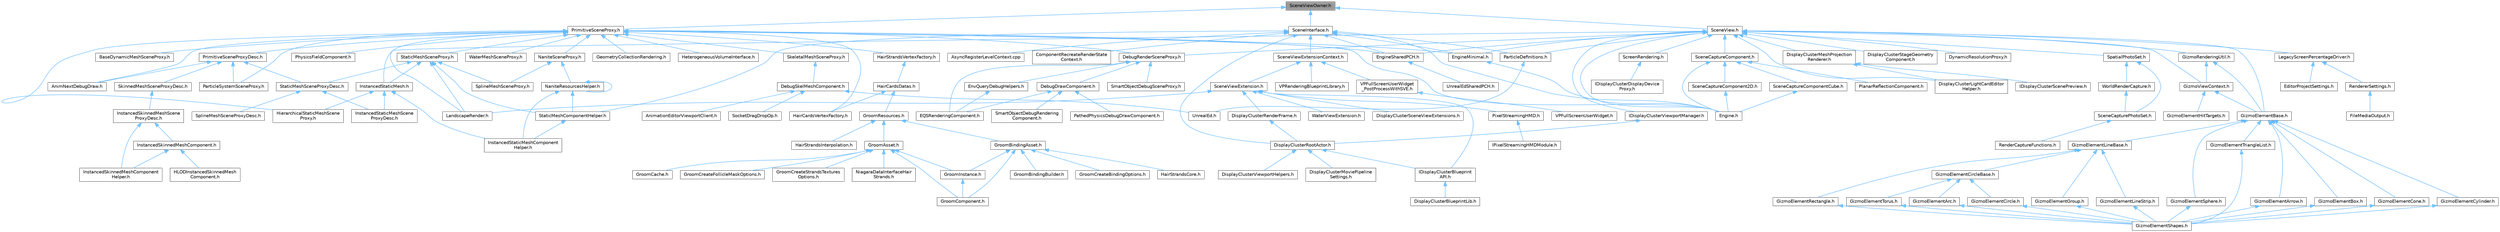 digraph "SceneViewOwner.h"
{
 // INTERACTIVE_SVG=YES
 // LATEX_PDF_SIZE
  bgcolor="transparent";
  edge [fontname=Helvetica,fontsize=10,labelfontname=Helvetica,labelfontsize=10];
  node [fontname=Helvetica,fontsize=10,shape=box,height=0.2,width=0.4];
  Node1 [id="Node000001",label="SceneViewOwner.h",height=0.2,width=0.4,color="gray40", fillcolor="grey60", style="filled", fontcolor="black",tooltip=" "];
  Node1 -> Node2 [id="edge1_Node000001_Node000002",dir="back",color="steelblue1",style="solid",tooltip=" "];
  Node2 [id="Node000002",label="PrimitiveSceneProxy.h",height=0.2,width=0.4,color="grey40", fillcolor="white", style="filled",URL="$dc/d1e/PrimitiveSceneProxy_8h.html",tooltip=" "];
  Node2 -> Node3 [id="edge2_Node000002_Node000003",dir="back",color="steelblue1",style="solid",tooltip=" "];
  Node3 [id="Node000003",label="AnimNextDebugDraw.h",height=0.2,width=0.4,color="grey40", fillcolor="white", style="filled",URL="$dd/de1/AnimNextDebugDraw_8h.html",tooltip=" "];
  Node2 -> Node4 [id="edge3_Node000002_Node000004",dir="back",color="steelblue1",style="solid",tooltip=" "];
  Node4 [id="Node000004",label="BaseDynamicMeshSceneProxy.h",height=0.2,width=0.4,color="grey40", fillcolor="white", style="filled",URL="$d2/dee/BaseDynamicMeshSceneProxy_8h.html",tooltip=" "];
  Node2 -> Node5 [id="edge4_Node000002_Node000005",dir="back",color="steelblue1",style="solid",tooltip=" "];
  Node5 [id="Node000005",label="DebugRenderSceneProxy.h",height=0.2,width=0.4,color="grey40", fillcolor="white", style="filled",URL="$dc/db2/DebugRenderSceneProxy_8h.html",tooltip=" "];
  Node5 -> Node6 [id="edge5_Node000005_Node000006",dir="back",color="steelblue1",style="solid",tooltip=" "];
  Node6 [id="Node000006",label="DebugDrawComponent.h",height=0.2,width=0.4,color="grey40", fillcolor="white", style="filled",URL="$d9/dae/DebugDrawComponent_8h.html",tooltip=" "];
  Node6 -> Node7 [id="edge6_Node000006_Node000007",dir="back",color="steelblue1",style="solid",tooltip=" "];
  Node7 [id="Node000007",label="EQSRenderingComponent.h",height=0.2,width=0.4,color="grey40", fillcolor="white", style="filled",URL="$df/d63/EQSRenderingComponent_8h.html",tooltip=" "];
  Node6 -> Node8 [id="edge7_Node000006_Node000008",dir="back",color="steelblue1",style="solid",tooltip=" "];
  Node8 [id="Node000008",label="PathedPhysicsDebugDrawComponent.h",height=0.2,width=0.4,color="grey40", fillcolor="white", style="filled",URL="$d9/dd8/PathedPhysicsDebugDrawComponent_8h.html",tooltip=" "];
  Node6 -> Node9 [id="edge8_Node000006_Node000009",dir="back",color="steelblue1",style="solid",tooltip=" "];
  Node9 [id="Node000009",label="SmartObjectDebugRendering\lComponent.h",height=0.2,width=0.4,color="grey40", fillcolor="white", style="filled",URL="$d2/db9/SmartObjectDebugRenderingComponent_8h.html",tooltip=" "];
  Node5 -> Node7 [id="edge9_Node000005_Node000007",dir="back",color="steelblue1",style="solid",tooltip=" "];
  Node5 -> Node10 [id="edge10_Node000005_Node000010",dir="back",color="steelblue1",style="solid",tooltip=" "];
  Node10 [id="Node000010",label="EnvQueryDebugHelpers.h",height=0.2,width=0.4,color="grey40", fillcolor="white", style="filled",URL="$de/dda/EnvQueryDebugHelpers_8h.html",tooltip=" "];
  Node10 -> Node7 [id="edge11_Node000010_Node000007",dir="back",color="steelblue1",style="solid",tooltip=" "];
  Node5 -> Node11 [id="edge12_Node000005_Node000011",dir="back",color="steelblue1",style="solid",tooltip=" "];
  Node11 [id="Node000011",label="SmartObjectDebugSceneProxy.h",height=0.2,width=0.4,color="grey40", fillcolor="white", style="filled",URL="$dd/df5/SmartObjectDebugSceneProxy_8h.html",tooltip=" "];
  Node2 -> Node12 [id="edge13_Node000002_Node000012",dir="back",color="steelblue1",style="solid",tooltip=" "];
  Node12 [id="Node000012",label="Engine.h",height=0.2,width=0.4,color="grey40", fillcolor="white", style="filled",URL="$d1/d34/Public_2Engine_8h.html",tooltip=" "];
  Node2 -> Node13 [id="edge14_Node000002_Node000013",dir="back",color="steelblue1",style="solid",tooltip=" "];
  Node13 [id="Node000013",label="EngineMinimal.h",height=0.2,width=0.4,color="grey40", fillcolor="white", style="filled",URL="$d0/d2c/EngineMinimal_8h.html",tooltip=" "];
  Node13 -> Node12 [id="edge15_Node000013_Node000012",dir="back",color="steelblue1",style="solid",tooltip=" "];
  Node2 -> Node14 [id="edge16_Node000002_Node000014",dir="back",color="steelblue1",style="solid",tooltip=" "];
  Node14 [id="Node000014",label="EngineSharedPCH.h",height=0.2,width=0.4,color="grey40", fillcolor="white", style="filled",URL="$dc/dbb/EngineSharedPCH_8h.html",tooltip=" "];
  Node14 -> Node15 [id="edge17_Node000014_Node000015",dir="back",color="steelblue1",style="solid",tooltip=" "];
  Node15 [id="Node000015",label="UnrealEdSharedPCH.h",height=0.2,width=0.4,color="grey40", fillcolor="white", style="filled",URL="$d1/de6/UnrealEdSharedPCH_8h.html",tooltip=" "];
  Node2 -> Node16 [id="edge18_Node000002_Node000016",dir="back",color="steelblue1",style="solid",tooltip=" "];
  Node16 [id="Node000016",label="GeometryCollectionRendering.h",height=0.2,width=0.4,color="grey40", fillcolor="white", style="filled",URL="$dc/d68/GeometryCollectionRendering_8h.html",tooltip=" "];
  Node2 -> Node17 [id="edge19_Node000002_Node000017",dir="back",color="steelblue1",style="solid",tooltip=" "];
  Node17 [id="Node000017",label="HairCardsVertexFactory.h",height=0.2,width=0.4,color="grey40", fillcolor="white", style="filled",URL="$de/d8e/HairCardsVertexFactory_8h.html",tooltip=" "];
  Node2 -> Node18 [id="edge20_Node000002_Node000018",dir="back",color="steelblue1",style="solid",tooltip=" "];
  Node18 [id="Node000018",label="HairStrandsVertexFactory.h",height=0.2,width=0.4,color="grey40", fillcolor="white", style="filled",URL="$d0/d1c/HairStrandsVertexFactory_8h.html",tooltip=" "];
  Node18 -> Node19 [id="edge21_Node000018_Node000019",dir="back",color="steelblue1",style="solid",tooltip=" "];
  Node19 [id="Node000019",label="HairCardsDatas.h",height=0.2,width=0.4,color="grey40", fillcolor="white", style="filled",URL="$da/d01/HairCardsDatas_8h.html",tooltip=" "];
  Node19 -> Node20 [id="edge22_Node000019_Node000020",dir="back",color="steelblue1",style="solid",tooltip=" "];
  Node20 [id="Node000020",label="GroomResources.h",height=0.2,width=0.4,color="grey40", fillcolor="white", style="filled",URL="$d0/d70/GroomResources_8h.html",tooltip=" "];
  Node20 -> Node21 [id="edge23_Node000020_Node000021",dir="back",color="steelblue1",style="solid",tooltip=" "];
  Node21 [id="Node000021",label="GroomAsset.h",height=0.2,width=0.4,color="grey40", fillcolor="white", style="filled",URL="$d8/df1/GroomAsset_8h.html",tooltip=" "];
  Node21 -> Node22 [id="edge24_Node000021_Node000022",dir="back",color="steelblue1",style="solid",tooltip=" "];
  Node22 [id="Node000022",label="GroomCache.h",height=0.2,width=0.4,color="grey40", fillcolor="white", style="filled",URL="$d7/d6e/GroomCache_8h.html",tooltip=" "];
  Node21 -> Node23 [id="edge25_Node000021_Node000023",dir="back",color="steelblue1",style="solid",tooltip=" "];
  Node23 [id="Node000023",label="GroomComponent.h",height=0.2,width=0.4,color="grey40", fillcolor="white", style="filled",URL="$de/d2e/GroomComponent_8h.html",tooltip=" "];
  Node21 -> Node24 [id="edge26_Node000021_Node000024",dir="back",color="steelblue1",style="solid",tooltip=" "];
  Node24 [id="Node000024",label="GroomCreateFollicleMaskOptions.h",height=0.2,width=0.4,color="grey40", fillcolor="white", style="filled",URL="$d7/d8b/GroomCreateFollicleMaskOptions_8h.html",tooltip=" "];
  Node21 -> Node25 [id="edge27_Node000021_Node000025",dir="back",color="steelblue1",style="solid",tooltip=" "];
  Node25 [id="Node000025",label="GroomCreateStrandsTextures\lOptions.h",height=0.2,width=0.4,color="grey40", fillcolor="white", style="filled",URL="$da/dfc/GroomCreateStrandsTexturesOptions_8h.html",tooltip=" "];
  Node21 -> Node26 [id="edge28_Node000021_Node000026",dir="back",color="steelblue1",style="solid",tooltip=" "];
  Node26 [id="Node000026",label="GroomInstance.h",height=0.2,width=0.4,color="grey40", fillcolor="white", style="filled",URL="$dd/d47/GroomInstance_8h.html",tooltip=" "];
  Node26 -> Node23 [id="edge29_Node000026_Node000023",dir="back",color="steelblue1",style="solid",tooltip=" "];
  Node21 -> Node27 [id="edge30_Node000021_Node000027",dir="back",color="steelblue1",style="solid",tooltip=" "];
  Node27 [id="Node000027",label="NiagaraDataInterfaceHair\lStrands.h",height=0.2,width=0.4,color="grey40", fillcolor="white", style="filled",URL="$da/dd2/NiagaraDataInterfaceHairStrands_8h.html",tooltip=" "];
  Node20 -> Node28 [id="edge31_Node000020_Node000028",dir="back",color="steelblue1",style="solid",tooltip=" "];
  Node28 [id="Node000028",label="GroomBindingAsset.h",height=0.2,width=0.4,color="grey40", fillcolor="white", style="filled",URL="$de/d26/GroomBindingAsset_8h.html",tooltip=" "];
  Node28 -> Node29 [id="edge32_Node000028_Node000029",dir="back",color="steelblue1",style="solid",tooltip=" "];
  Node29 [id="Node000029",label="GroomBindingBuilder.h",height=0.2,width=0.4,color="grey40", fillcolor="white", style="filled",URL="$d2/d2f/GroomBindingBuilder_8h.html",tooltip=" "];
  Node28 -> Node23 [id="edge33_Node000028_Node000023",dir="back",color="steelblue1",style="solid",tooltip=" "];
  Node28 -> Node30 [id="edge34_Node000028_Node000030",dir="back",color="steelblue1",style="solid",tooltip=" "];
  Node30 [id="Node000030",label="GroomCreateBindingOptions.h",height=0.2,width=0.4,color="grey40", fillcolor="white", style="filled",URL="$d5/dba/GroomCreateBindingOptions_8h.html",tooltip=" "];
  Node28 -> Node26 [id="edge35_Node000028_Node000026",dir="back",color="steelblue1",style="solid",tooltip=" "];
  Node28 -> Node31 [id="edge36_Node000028_Node000031",dir="back",color="steelblue1",style="solid",tooltip=" "];
  Node31 [id="Node000031",label="HairStrandsCore.h",height=0.2,width=0.4,color="grey40", fillcolor="white", style="filled",URL="$d7/def/HairStrandsCore_8h.html",tooltip=" "];
  Node20 -> Node32 [id="edge37_Node000020_Node000032",dir="back",color="steelblue1",style="solid",tooltip=" "];
  Node32 [id="Node000032",label="HairStrandsInterpolation.h",height=0.2,width=0.4,color="grey40", fillcolor="white", style="filled",URL="$de/dab/HairStrandsInterpolation_8h.html",tooltip=" "];
  Node19 -> Node17 [id="edge38_Node000019_Node000017",dir="back",color="steelblue1",style="solid",tooltip=" "];
  Node2 -> Node33 [id="edge39_Node000002_Node000033",dir="back",color="steelblue1",style="solid",tooltip=" "];
  Node33 [id="Node000033",label="HeterogeneousVolumeInterface.h",height=0.2,width=0.4,color="grey40", fillcolor="white", style="filled",URL="$d3/de3/HeterogeneousVolumeInterface_8h.html",tooltip=" "];
  Node2 -> Node34 [id="edge40_Node000002_Node000034",dir="back",color="steelblue1",style="solid",tooltip=" "];
  Node34 [id="Node000034",label="HierarchicalStaticMeshScene\lProxy.h",height=0.2,width=0.4,color="grey40", fillcolor="white", style="filled",URL="$d3/d4d/HierarchicalStaticMeshSceneProxy_8h.html",tooltip=" "];
  Node2 -> Node35 [id="edge41_Node000002_Node000035",dir="back",color="steelblue1",style="solid",tooltip=" "];
  Node35 [id="Node000035",label="LandscapeRender.h",height=0.2,width=0.4,color="grey40", fillcolor="white", style="filled",URL="$df/d67/LandscapeRender_8h.html",tooltip=" "];
  Node2 -> Node36 [id="edge42_Node000002_Node000036",dir="back",color="steelblue1",style="solid",tooltip=" "];
  Node36 [id="Node000036",label="NaniteSceneProxy.h",height=0.2,width=0.4,color="grey40", fillcolor="white", style="filled",URL="$de/dae/NaniteSceneProxy_8h.html",tooltip=" "];
  Node36 -> Node37 [id="edge43_Node000036_Node000037",dir="back",color="steelblue1",style="solid",tooltip=" "];
  Node37 [id="Node000037",label="NaniteResourcesHelper.h",height=0.2,width=0.4,color="grey40", fillcolor="white", style="filled",URL="$dc/d48/NaniteResourcesHelper_8h.html",tooltip=" "];
  Node37 -> Node38 [id="edge44_Node000037_Node000038",dir="back",color="steelblue1",style="solid",tooltip=" "];
  Node38 [id="Node000038",label="InstancedStaticMeshComponent\lHelper.h",height=0.2,width=0.4,color="grey40", fillcolor="white", style="filled",URL="$dc/dc7/InstancedStaticMeshComponentHelper_8h.html",tooltip=" "];
  Node37 -> Node37 [id="edge45_Node000037_Node000037",dir="back",color="steelblue1",style="solid",tooltip=" "];
  Node37 -> Node39 [id="edge46_Node000037_Node000039",dir="back",color="steelblue1",style="solid",tooltip=" "];
  Node39 [id="Node000039",label="StaticMeshComponentHelper.h",height=0.2,width=0.4,color="grey40", fillcolor="white", style="filled",URL="$dc/dc1/StaticMeshComponentHelper_8h.html",tooltip=" "];
  Node39 -> Node38 [id="edge47_Node000039_Node000038",dir="back",color="steelblue1",style="solid",tooltip=" "];
  Node36 -> Node40 [id="edge48_Node000036_Node000040",dir="back",color="steelblue1",style="solid",tooltip=" "];
  Node40 [id="Node000040",label="SplineMeshSceneProxy.h",height=0.2,width=0.4,color="grey40", fillcolor="white", style="filled",URL="$dd/dcb/SplineMeshSceneProxy_8h.html",tooltip=" "];
  Node2 -> Node41 [id="edge49_Node000002_Node000041",dir="back",color="steelblue1",style="solid",tooltip=" "];
  Node41 [id="Node000041",label="ParticleSystemSceneProxy.h",height=0.2,width=0.4,color="grey40", fillcolor="white", style="filled",URL="$dd/d25/ParticleSystemSceneProxy_8h.html",tooltip=" "];
  Node2 -> Node42 [id="edge50_Node000002_Node000042",dir="back",color="steelblue1",style="solid",tooltip=" "];
  Node42 [id="Node000042",label="PhysicsFieldComponent.h",height=0.2,width=0.4,color="grey40", fillcolor="white", style="filled",URL="$dd/d76/PhysicsFieldComponent_8h.html",tooltip=" "];
  Node2 -> Node43 [id="edge51_Node000002_Node000043",dir="back",color="steelblue1",style="solid",tooltip=" "];
  Node43 [id="Node000043",label="PrimitiveSceneProxyDesc.h",height=0.2,width=0.4,color="grey40", fillcolor="white", style="filled",URL="$d8/d20/PrimitiveSceneProxyDesc_8h.html",tooltip=" "];
  Node43 -> Node3 [id="edge52_Node000043_Node000003",dir="back",color="steelblue1",style="solid",tooltip=" "];
  Node43 -> Node41 [id="edge53_Node000043_Node000041",dir="back",color="steelblue1",style="solid",tooltip=" "];
  Node43 -> Node44 [id="edge54_Node000043_Node000044",dir="back",color="steelblue1",style="solid",tooltip=" "];
  Node44 [id="Node000044",label="SkinnedMeshSceneProxyDesc.h",height=0.2,width=0.4,color="grey40", fillcolor="white", style="filled",URL="$dd/d6b/SkinnedMeshSceneProxyDesc_8h.html",tooltip=" "];
  Node44 -> Node45 [id="edge55_Node000044_Node000045",dir="back",color="steelblue1",style="solid",tooltip=" "];
  Node45 [id="Node000045",label="InstancedSkinnedMeshScene\lProxyDesc.h",height=0.2,width=0.4,color="grey40", fillcolor="white", style="filled",URL="$d7/d6c/InstancedSkinnedMeshSceneProxyDesc_8h.html",tooltip=" "];
  Node45 -> Node46 [id="edge56_Node000045_Node000046",dir="back",color="steelblue1",style="solid",tooltip=" "];
  Node46 [id="Node000046",label="InstancedSkinnedMeshComponent.h",height=0.2,width=0.4,color="grey40", fillcolor="white", style="filled",URL="$d7/da7/InstancedSkinnedMeshComponent_8h.html",tooltip=" "];
  Node46 -> Node47 [id="edge57_Node000046_Node000047",dir="back",color="steelblue1",style="solid",tooltip=" "];
  Node47 [id="Node000047",label="HLODInstancedSkinnedMesh\lComponent.h",height=0.2,width=0.4,color="grey40", fillcolor="white", style="filled",URL="$d5/d06/HLODInstancedSkinnedMeshComponent_8h.html",tooltip=" "];
  Node46 -> Node48 [id="edge58_Node000046_Node000048",dir="back",color="steelblue1",style="solid",tooltip=" "];
  Node48 [id="Node000048",label="InstancedSkinnedMeshComponent\lHelper.h",height=0.2,width=0.4,color="grey40", fillcolor="white", style="filled",URL="$d1/d86/InstancedSkinnedMeshComponentHelper_8h.html",tooltip=" "];
  Node45 -> Node48 [id="edge59_Node000045_Node000048",dir="back",color="steelblue1",style="solid",tooltip=" "];
  Node43 -> Node49 [id="edge60_Node000043_Node000049",dir="back",color="steelblue1",style="solid",tooltip=" "];
  Node49 [id="Node000049",label="StaticMeshSceneProxyDesc.h",height=0.2,width=0.4,color="grey40", fillcolor="white", style="filled",URL="$d0/d31/StaticMeshSceneProxyDesc_8h.html",tooltip=" "];
  Node49 -> Node50 [id="edge61_Node000049_Node000050",dir="back",color="steelblue1",style="solid",tooltip=" "];
  Node50 [id="Node000050",label="InstancedStaticMeshScene\lProxyDesc.h",height=0.2,width=0.4,color="grey40", fillcolor="white", style="filled",URL="$db/dcf/InstancedStaticMeshSceneProxyDesc_8h.html",tooltip=" "];
  Node49 -> Node51 [id="edge62_Node000049_Node000051",dir="back",color="steelblue1",style="solid",tooltip=" "];
  Node51 [id="Node000051",label="SplineMeshSceneProxyDesc.h",height=0.2,width=0.4,color="grey40", fillcolor="white", style="filled",URL="$db/d1b/SplineMeshSceneProxyDesc_8h.html",tooltip=" "];
  Node2 -> Node52 [id="edge63_Node000002_Node000052",dir="back",color="steelblue1",style="solid",tooltip=" "];
  Node52 [id="Node000052",label="SkeletalMeshSceneProxy.h",height=0.2,width=0.4,color="grey40", fillcolor="white", style="filled",URL="$de/de8/SkeletalMeshSceneProxy_8h.html",tooltip=" "];
  Node52 -> Node53 [id="edge64_Node000052_Node000053",dir="back",color="steelblue1",style="solid",tooltip=" "];
  Node53 [id="Node000053",label="DebugSkelMeshComponent.h",height=0.2,width=0.4,color="grey40", fillcolor="white", style="filled",URL="$d5/d33/DebugSkelMeshComponent_8h.html",tooltip=" "];
  Node53 -> Node54 [id="edge65_Node000053_Node000054",dir="back",color="steelblue1",style="solid",tooltip=" "];
  Node54 [id="Node000054",label="AnimationEditorViewportClient.h",height=0.2,width=0.4,color="grey40", fillcolor="white", style="filled",URL="$d1/d45/AnimationEditorViewportClient_8h.html",tooltip=" "];
  Node53 -> Node55 [id="edge66_Node000053_Node000055",dir="back",color="steelblue1",style="solid",tooltip=" "];
  Node55 [id="Node000055",label="SocketDragDropOp.h",height=0.2,width=0.4,color="grey40", fillcolor="white", style="filled",URL="$d2/d53/SocketDragDropOp_8h.html",tooltip=" "];
  Node53 -> Node56 [id="edge67_Node000053_Node000056",dir="back",color="steelblue1",style="solid",tooltip=" "];
  Node56 [id="Node000056",label="UnrealEd.h",height=0.2,width=0.4,color="grey40", fillcolor="white", style="filled",URL="$d2/d5f/UnrealEd_8h.html",tooltip=" "];
  Node2 -> Node57 [id="edge68_Node000002_Node000057",dir="back",color="steelblue1",style="solid",tooltip=" "];
  Node57 [id="Node000057",label="StaticMeshSceneProxy.h",height=0.2,width=0.4,color="grey40", fillcolor="white", style="filled",URL="$d8/d6d/StaticMeshSceneProxy_8h.html",tooltip=" "];
  Node57 -> Node58 [id="edge69_Node000057_Node000058",dir="back",color="steelblue1",style="solid",tooltip=" "];
  Node58 [id="Node000058",label="InstancedStaticMesh.h",height=0.2,width=0.4,color="grey40", fillcolor="white", style="filled",URL="$dd/d89/InstancedStaticMesh_8h.html",tooltip=" "];
  Node58 -> Node34 [id="edge70_Node000058_Node000034",dir="back",color="steelblue1",style="solid",tooltip=" "];
  Node58 -> Node38 [id="edge71_Node000058_Node000038",dir="back",color="steelblue1",style="solid",tooltip=" "];
  Node58 -> Node50 [id="edge72_Node000058_Node000050",dir="back",color="steelblue1",style="solid",tooltip=" "];
  Node57 -> Node35 [id="edge73_Node000057_Node000035",dir="back",color="steelblue1",style="solid",tooltip=" "];
  Node57 -> Node40 [id="edge74_Node000057_Node000040",dir="back",color="steelblue1",style="solid",tooltip=" "];
  Node57 -> Node39 [id="edge75_Node000057_Node000039",dir="back",color="steelblue1",style="solid",tooltip=" "];
  Node57 -> Node49 [id="edge76_Node000057_Node000049",dir="back",color="steelblue1",style="solid",tooltip=" "];
  Node2 -> Node59 [id="edge77_Node000002_Node000059",dir="back",color="steelblue1",style="solid",tooltip=" "];
  Node59 [id="Node000059",label="WaterMeshSceneProxy.h",height=0.2,width=0.4,color="grey40", fillcolor="white", style="filled",URL="$d2/d6c/WaterMeshSceneProxy_8h.html",tooltip=" "];
  Node1 -> Node60 [id="edge78_Node000001_Node000060",dir="back",color="steelblue1",style="solid",tooltip=" "];
  Node60 [id="Node000060",label="SceneInterface.h",height=0.2,width=0.4,color="grey40", fillcolor="white", style="filled",URL="$d1/d9a/SceneInterface_8h.html",tooltip=" "];
  Node60 -> Node61 [id="edge79_Node000060_Node000061",dir="back",color="steelblue1",style="solid",tooltip=" "];
  Node61 [id="Node000061",label="AsyncRegisterLevelContext.cpp",height=0.2,width=0.4,color="grey40", fillcolor="white", style="filled",URL="$da/df8/AsyncRegisterLevelContext_8cpp.html",tooltip=" "];
  Node60 -> Node62 [id="edge80_Node000060_Node000062",dir="back",color="steelblue1",style="solid",tooltip=" "];
  Node62 [id="Node000062",label="ComponentRecreateRenderState\lContext.h",height=0.2,width=0.4,color="grey40", fillcolor="white", style="filled",URL="$de/dd0/ComponentRecreateRenderStateContext_8h.html",tooltip=" "];
  Node60 -> Node63 [id="edge81_Node000060_Node000063",dir="back",color="steelblue1",style="solid",tooltip=" "];
  Node63 [id="Node000063",label="DisplayClusterRootActor.h",height=0.2,width=0.4,color="grey40", fillcolor="white", style="filled",URL="$d0/d41/DisplayClusterRootActor_8h.html",tooltip=" "];
  Node63 -> Node64 [id="edge82_Node000063_Node000064",dir="back",color="steelblue1",style="solid",tooltip=" "];
  Node64 [id="Node000064",label="DisplayClusterMoviePipeline\lSettings.h",height=0.2,width=0.4,color="grey40", fillcolor="white", style="filled",URL="$d7/d56/DisplayClusterMoviePipelineSettings_8h.html",tooltip=" "];
  Node63 -> Node65 [id="edge83_Node000063_Node000065",dir="back",color="steelblue1",style="solid",tooltip=" "];
  Node65 [id="Node000065",label="DisplayClusterViewportHelpers.h",height=0.2,width=0.4,color="grey40", fillcolor="white", style="filled",URL="$d6/d8b/DisplayClusterViewportHelpers_8h.html",tooltip=" "];
  Node63 -> Node66 [id="edge84_Node000063_Node000066",dir="back",color="steelblue1",style="solid",tooltip=" "];
  Node66 [id="Node000066",label="IDisplayClusterBlueprint\lAPI.h",height=0.2,width=0.4,color="grey40", fillcolor="white", style="filled",URL="$d6/dd6/IDisplayClusterBlueprintAPI_8h.html",tooltip=" "];
  Node66 -> Node67 [id="edge85_Node000066_Node000067",dir="back",color="steelblue1",style="solid",tooltip=" "];
  Node67 [id="Node000067",label="DisplayClusterBlueprintLib.h",height=0.2,width=0.4,color="grey40", fillcolor="white", style="filled",URL="$d9/d13/DisplayClusterBlueprintLib_8h.html",tooltip=" "];
  Node60 -> Node12 [id="edge86_Node000060_Node000012",dir="back",color="steelblue1",style="solid",tooltip=" "];
  Node60 -> Node13 [id="edge87_Node000060_Node000013",dir="back",color="steelblue1",style="solid",tooltip=" "];
  Node60 -> Node14 [id="edge88_Node000060_Node000014",dir="back",color="steelblue1",style="solid",tooltip=" "];
  Node60 -> Node68 [id="edge89_Node000060_Node000068",dir="back",color="steelblue1",style="solid",tooltip=" "];
  Node68 [id="Node000068",label="ParticleDefinitions.h",height=0.2,width=0.4,color="grey40", fillcolor="white", style="filled",URL="$db/dde/ParticleDefinitions_8h.html",tooltip=" "];
  Node68 -> Node56 [id="edge90_Node000068_Node000056",dir="back",color="steelblue1",style="solid",tooltip=" "];
  Node60 -> Node69 [id="edge91_Node000060_Node000069",dir="back",color="steelblue1",style="solid",tooltip=" "];
  Node69 [id="Node000069",label="SceneViewExtensionContext.h",height=0.2,width=0.4,color="grey40", fillcolor="white", style="filled",URL="$d6/d1c/SceneViewExtensionContext_8h.html",tooltip=" "];
  Node69 -> Node70 [id="edge92_Node000069_Node000070",dir="back",color="steelblue1",style="solid",tooltip=" "];
  Node70 [id="Node000070",label="SceneViewExtension.h",height=0.2,width=0.4,color="grey40", fillcolor="white", style="filled",URL="$d0/d0d/SceneViewExtension_8h.html",tooltip=" "];
  Node70 -> Node71 [id="edge93_Node000070_Node000071",dir="back",color="steelblue1",style="solid",tooltip=" "];
  Node71 [id="Node000071",label="DisplayClusterRenderFrame.h",height=0.2,width=0.4,color="grey40", fillcolor="white", style="filled",URL="$d2/d86/DisplayClusterRenderFrame_8h.html",tooltip=" "];
  Node71 -> Node63 [id="edge94_Node000071_Node000063",dir="back",color="steelblue1",style="solid",tooltip=" "];
  Node70 -> Node72 [id="edge95_Node000070_Node000072",dir="back",color="steelblue1",style="solid",tooltip=" "];
  Node72 [id="Node000072",label="DisplayClusterSceneViewExtensions.h",height=0.2,width=0.4,color="grey40", fillcolor="white", style="filled",URL="$db/dda/DisplayClusterSceneViewExtensions_8h.html",tooltip=" "];
  Node70 -> Node66 [id="edge96_Node000070_Node000066",dir="back",color="steelblue1",style="solid",tooltip=" "];
  Node70 -> Node35 [id="edge97_Node000070_Node000035",dir="back",color="steelblue1",style="solid",tooltip=" "];
  Node70 -> Node73 [id="edge98_Node000070_Node000073",dir="back",color="steelblue1",style="solid",tooltip=" "];
  Node73 [id="Node000073",label="PixelStreamingHMD.h",height=0.2,width=0.4,color="grey40", fillcolor="white", style="filled",URL="$de/dbd/PixelStreamingHMD_8h.html",tooltip=" "];
  Node73 -> Node74 [id="edge99_Node000073_Node000074",dir="back",color="steelblue1",style="solid",tooltip=" "];
  Node74 [id="Node000074",label="IPixelStreamingHMDModule.h",height=0.2,width=0.4,color="grey40", fillcolor="white", style="filled",URL="$de/d25/IPixelStreamingHMDModule_8h.html",tooltip=" "];
  Node70 -> Node75 [id="edge100_Node000070_Node000075",dir="back",color="steelblue1",style="solid",tooltip=" "];
  Node75 [id="Node000075",label="WaterViewExtension.h",height=0.2,width=0.4,color="grey40", fillcolor="white", style="filled",URL="$d0/d46/WaterViewExtension_8h.html",tooltip=" "];
  Node69 -> Node76 [id="edge101_Node000069_Node000076",dir="back",color="steelblue1",style="solid",tooltip=" "];
  Node76 [id="Node000076",label="VPFullScreenUserWidget\l_PostProcessWithSVE.h",height=0.2,width=0.4,color="grey40", fillcolor="white", style="filled",URL="$d3/d04/VPFullScreenUserWidget__PostProcessWithSVE_8h.html",tooltip=" "];
  Node76 -> Node77 [id="edge102_Node000076_Node000077",dir="back",color="steelblue1",style="solid",tooltip=" "];
  Node77 [id="Node000077",label="VPFullScreenUserWidget.h",height=0.2,width=0.4,color="grey40", fillcolor="white", style="filled",URL="$d5/d53/VPFullScreenUserWidget_8h.html",tooltip=" "];
  Node69 -> Node78 [id="edge103_Node000069_Node000078",dir="back",color="steelblue1",style="solid",tooltip=" "];
  Node78 [id="Node000078",label="VPRenderingBlueprintLibrary.h",height=0.2,width=0.4,color="grey40", fillcolor="white", style="filled",URL="$d6/d6f/VPRenderingBlueprintLibrary_8h.html",tooltip=" "];
  Node60 -> Node39 [id="edge104_Node000060_Node000039",dir="back",color="steelblue1",style="solid",tooltip=" "];
  Node1 -> Node79 [id="edge105_Node000001_Node000079",dir="back",color="steelblue1",style="solid",tooltip=" "];
  Node79 [id="Node000079",label="SceneView.h",height=0.2,width=0.4,color="grey40", fillcolor="white", style="filled",URL="$d0/d2a/SceneView_8h.html",tooltip=" "];
  Node79 -> Node5 [id="edge106_Node000079_Node000005",dir="back",color="steelblue1",style="solid",tooltip=" "];
  Node79 -> Node80 [id="edge107_Node000079_Node000080",dir="back",color="steelblue1",style="solid",tooltip=" "];
  Node80 [id="Node000080",label="DisplayClusterLightCardEditor\lHelper.h",height=0.2,width=0.4,color="grey40", fillcolor="white", style="filled",URL="$d5/d0b/DisplayClusterLightCardEditorHelper_8h.html",tooltip=" "];
  Node79 -> Node81 [id="edge108_Node000079_Node000081",dir="back",color="steelblue1",style="solid",tooltip=" "];
  Node81 [id="Node000081",label="DisplayClusterMeshProjection\lRenderer.h",height=0.2,width=0.4,color="grey40", fillcolor="white", style="filled",URL="$d5/d85/DisplayClusterMeshProjectionRenderer_8h.html",tooltip=" "];
  Node81 -> Node80 [id="edge109_Node000081_Node000080",dir="back",color="steelblue1",style="solid",tooltip=" "];
  Node81 -> Node82 [id="edge110_Node000081_Node000082",dir="back",color="steelblue1",style="solid",tooltip=" "];
  Node82 [id="Node000082",label="IDisplayClusterScenePreview.h",height=0.2,width=0.4,color="grey40", fillcolor="white", style="filled",URL="$dc/dce/IDisplayClusterScenePreview_8h.html",tooltip=" "];
  Node79 -> Node83 [id="edge111_Node000079_Node000083",dir="back",color="steelblue1",style="solid",tooltip=" "];
  Node83 [id="Node000083",label="DisplayClusterStageGeometry\lComponent.h",height=0.2,width=0.4,color="grey40", fillcolor="white", style="filled",URL="$d2/df3/DisplayClusterStageGeometryComponent_8h.html",tooltip=" "];
  Node79 -> Node84 [id="edge112_Node000079_Node000084",dir="back",color="steelblue1",style="solid",tooltip=" "];
  Node84 [id="Node000084",label="DynamicResolutionProxy.h",height=0.2,width=0.4,color="grey40", fillcolor="white", style="filled",URL="$de/d4c/DynamicResolutionProxy_8h.html",tooltip=" "];
  Node79 -> Node12 [id="edge113_Node000079_Node000012",dir="back",color="steelblue1",style="solid",tooltip=" "];
  Node79 -> Node13 [id="edge114_Node000079_Node000013",dir="back",color="steelblue1",style="solid",tooltip=" "];
  Node79 -> Node14 [id="edge115_Node000079_Node000014",dir="back",color="steelblue1",style="solid",tooltip=" "];
  Node79 -> Node85 [id="edge116_Node000079_Node000085",dir="back",color="steelblue1",style="solid",tooltip=" "];
  Node85 [id="Node000085",label="GizmoElementBase.h",height=0.2,width=0.4,color="grey40", fillcolor="white", style="filled",URL="$d5/d19/GizmoElementBase_8h.html",tooltip=" "];
  Node85 -> Node86 [id="edge117_Node000085_Node000086",dir="back",color="steelblue1",style="solid",tooltip=" "];
  Node86 [id="Node000086",label="GizmoElementArrow.h",height=0.2,width=0.4,color="grey40", fillcolor="white", style="filled",URL="$df/d5b/GizmoElementArrow_8h.html",tooltip=" "];
  Node86 -> Node87 [id="edge118_Node000086_Node000087",dir="back",color="steelblue1",style="solid",tooltip=" "];
  Node87 [id="Node000087",label="GizmoElementShapes.h",height=0.2,width=0.4,color="grey40", fillcolor="white", style="filled",URL="$d9/d54/GizmoElementShapes_8h.html",tooltip=" "];
  Node85 -> Node88 [id="edge119_Node000085_Node000088",dir="back",color="steelblue1",style="solid",tooltip=" "];
  Node88 [id="Node000088",label="GizmoElementBox.h",height=0.2,width=0.4,color="grey40", fillcolor="white", style="filled",URL="$d6/d7f/GizmoElementBox_8h.html",tooltip=" "];
  Node88 -> Node87 [id="edge120_Node000088_Node000087",dir="back",color="steelblue1",style="solid",tooltip=" "];
  Node85 -> Node89 [id="edge121_Node000085_Node000089",dir="back",color="steelblue1",style="solid",tooltip=" "];
  Node89 [id="Node000089",label="GizmoElementCone.h",height=0.2,width=0.4,color="grey40", fillcolor="white", style="filled",URL="$dc/dca/GizmoElementCone_8h.html",tooltip=" "];
  Node89 -> Node87 [id="edge122_Node000089_Node000087",dir="back",color="steelblue1",style="solid",tooltip=" "];
  Node85 -> Node90 [id="edge123_Node000085_Node000090",dir="back",color="steelblue1",style="solid",tooltip=" "];
  Node90 [id="Node000090",label="GizmoElementCylinder.h",height=0.2,width=0.4,color="grey40", fillcolor="white", style="filled",URL="$da/dff/GizmoElementCylinder_8h.html",tooltip=" "];
  Node90 -> Node87 [id="edge124_Node000090_Node000087",dir="back",color="steelblue1",style="solid",tooltip=" "];
  Node85 -> Node91 [id="edge125_Node000085_Node000091",dir="back",color="steelblue1",style="solid",tooltip=" "];
  Node91 [id="Node000091",label="GizmoElementLineBase.h",height=0.2,width=0.4,color="grey40", fillcolor="white", style="filled",URL="$d4/d1b/GizmoElementLineBase_8h.html",tooltip=" "];
  Node91 -> Node92 [id="edge126_Node000091_Node000092",dir="back",color="steelblue1",style="solid",tooltip=" "];
  Node92 [id="Node000092",label="GizmoElementCircleBase.h",height=0.2,width=0.4,color="grey40", fillcolor="white", style="filled",URL="$d5/d29/GizmoElementCircleBase_8h.html",tooltip=" "];
  Node92 -> Node93 [id="edge127_Node000092_Node000093",dir="back",color="steelblue1",style="solid",tooltip=" "];
  Node93 [id="Node000093",label="GizmoElementArc.h",height=0.2,width=0.4,color="grey40", fillcolor="white", style="filled",URL="$dc/dda/GizmoElementArc_8h.html",tooltip=" "];
  Node93 -> Node87 [id="edge128_Node000093_Node000087",dir="back",color="steelblue1",style="solid",tooltip=" "];
  Node92 -> Node94 [id="edge129_Node000092_Node000094",dir="back",color="steelblue1",style="solid",tooltip=" "];
  Node94 [id="Node000094",label="GizmoElementCircle.h",height=0.2,width=0.4,color="grey40", fillcolor="white", style="filled",URL="$dd/dd8/GizmoElementCircle_8h.html",tooltip=" "];
  Node94 -> Node87 [id="edge130_Node000094_Node000087",dir="back",color="steelblue1",style="solid",tooltip=" "];
  Node92 -> Node95 [id="edge131_Node000092_Node000095",dir="back",color="steelblue1",style="solid",tooltip=" "];
  Node95 [id="Node000095",label="GizmoElementTorus.h",height=0.2,width=0.4,color="grey40", fillcolor="white", style="filled",URL="$df/d72/GizmoElementTorus_8h.html",tooltip=" "];
  Node95 -> Node87 [id="edge132_Node000095_Node000087",dir="back",color="steelblue1",style="solid",tooltip=" "];
  Node91 -> Node96 [id="edge133_Node000091_Node000096",dir="back",color="steelblue1",style="solid",tooltip=" "];
  Node96 [id="Node000096",label="GizmoElementGroup.h",height=0.2,width=0.4,color="grey40", fillcolor="white", style="filled",URL="$df/d24/GizmoElementGroup_8h.html",tooltip=" "];
  Node96 -> Node87 [id="edge134_Node000096_Node000087",dir="back",color="steelblue1",style="solid",tooltip=" "];
  Node91 -> Node97 [id="edge135_Node000091_Node000097",dir="back",color="steelblue1",style="solid",tooltip=" "];
  Node97 [id="Node000097",label="GizmoElementLineStrip.h",height=0.2,width=0.4,color="grey40", fillcolor="white", style="filled",URL="$d8/dca/GizmoElementLineStrip_8h.html",tooltip=" "];
  Node97 -> Node87 [id="edge136_Node000097_Node000087",dir="back",color="steelblue1",style="solid",tooltip=" "];
  Node91 -> Node98 [id="edge137_Node000091_Node000098",dir="back",color="steelblue1",style="solid",tooltip=" "];
  Node98 [id="Node000098",label="GizmoElementRectangle.h",height=0.2,width=0.4,color="grey40", fillcolor="white", style="filled",URL="$de/d3f/GizmoElementRectangle_8h.html",tooltip=" "];
  Node98 -> Node87 [id="edge138_Node000098_Node000087",dir="back",color="steelblue1",style="solid",tooltip=" "];
  Node85 -> Node99 [id="edge139_Node000085_Node000099",dir="back",color="steelblue1",style="solid",tooltip=" "];
  Node99 [id="Node000099",label="GizmoElementSphere.h",height=0.2,width=0.4,color="grey40", fillcolor="white", style="filled",URL="$df/d53/GizmoElementSphere_8h.html",tooltip=" "];
  Node99 -> Node87 [id="edge140_Node000099_Node000087",dir="back",color="steelblue1",style="solid",tooltip=" "];
  Node85 -> Node100 [id="edge141_Node000085_Node000100",dir="back",color="steelblue1",style="solid",tooltip=" "];
  Node100 [id="Node000100",label="GizmoElementTriangleList.h",height=0.2,width=0.4,color="grey40", fillcolor="white", style="filled",URL="$dc/dc3/GizmoElementTriangleList_8h.html",tooltip=" "];
  Node100 -> Node87 [id="edge142_Node000100_Node000087",dir="back",color="steelblue1",style="solid",tooltip=" "];
  Node79 -> Node101 [id="edge143_Node000079_Node000101",dir="back",color="steelblue1",style="solid",tooltip=" "];
  Node101 [id="Node000101",label="GizmoRenderingUtil.h",height=0.2,width=0.4,color="grey40", fillcolor="white", style="filled",URL="$d0/d40/GizmoRenderingUtil_8h.html",tooltip=" "];
  Node101 -> Node85 [id="edge144_Node000101_Node000085",dir="back",color="steelblue1",style="solid",tooltip=" "];
  Node101 -> Node102 [id="edge145_Node000101_Node000102",dir="back",color="steelblue1",style="solid",tooltip=" "];
  Node102 [id="Node000102",label="GizmoViewContext.h",height=0.2,width=0.4,color="grey40", fillcolor="white", style="filled",URL="$dd/d1a/GizmoViewContext_8h.html",tooltip=" "];
  Node102 -> Node85 [id="edge146_Node000102_Node000085",dir="back",color="steelblue1",style="solid",tooltip=" "];
  Node102 -> Node103 [id="edge147_Node000102_Node000103",dir="back",color="steelblue1",style="solid",tooltip=" "];
  Node103 [id="Node000103",label="GizmoElementHitTargets.h",height=0.2,width=0.4,color="grey40", fillcolor="white", style="filled",URL="$da/d23/GizmoElementHitTargets_8h.html",tooltip=" "];
  Node79 -> Node102 [id="edge148_Node000079_Node000102",dir="back",color="steelblue1",style="solid",tooltip=" "];
  Node79 -> Node104 [id="edge149_Node000079_Node000104",dir="back",color="steelblue1",style="solid",tooltip=" "];
  Node104 [id="Node000104",label="IDisplayClusterViewportManager.h",height=0.2,width=0.4,color="grey40", fillcolor="white", style="filled",URL="$db/da9/IDisplayClusterViewportManager_8h.html",tooltip=" "];
  Node104 -> Node63 [id="edge150_Node000104_Node000063",dir="back",color="steelblue1",style="solid",tooltip=" "];
  Node79 -> Node58 [id="edge151_Node000079_Node000058",dir="back",color="steelblue1",style="solid",tooltip=" "];
  Node79 -> Node105 [id="edge152_Node000079_Node000105",dir="back",color="steelblue1",style="solid",tooltip=" "];
  Node105 [id="Node000105",label="LegacyScreenPercentageDriver.h",height=0.2,width=0.4,color="grey40", fillcolor="white", style="filled",URL="$d7/db3/LegacyScreenPercentageDriver_8h.html",tooltip=" "];
  Node105 -> Node106 [id="edge153_Node000105_Node000106",dir="back",color="steelblue1",style="solid",tooltip=" "];
  Node106 [id="Node000106",label="EditorProjectSettings.h",height=0.2,width=0.4,color="grey40", fillcolor="white", style="filled",URL="$d5/d1a/EditorProjectSettings_8h.html",tooltip=" "];
  Node105 -> Node107 [id="edge154_Node000105_Node000107",dir="back",color="steelblue1",style="solid",tooltip=" "];
  Node107 [id="Node000107",label="RendererSettings.h",height=0.2,width=0.4,color="grey40", fillcolor="white", style="filled",URL="$d4/db4/RendererSettings_8h.html",tooltip=" "];
  Node107 -> Node108 [id="edge155_Node000107_Node000108",dir="back",color="steelblue1",style="solid",tooltip=" "];
  Node108 [id="Node000108",label="FileMediaOutput.h",height=0.2,width=0.4,color="grey40", fillcolor="white", style="filled",URL="$d8/dfb/FileMediaOutput_8h.html",tooltip=" "];
  Node79 -> Node68 [id="edge156_Node000079_Node000068",dir="back",color="steelblue1",style="solid",tooltip=" "];
  Node79 -> Node109 [id="edge157_Node000079_Node000109",dir="back",color="steelblue1",style="solid",tooltip=" "];
  Node109 [id="Node000109",label="SceneCaptureComponent.h",height=0.2,width=0.4,color="grey40", fillcolor="white", style="filled",URL="$d2/d59/SceneCaptureComponent_8h.html",tooltip=" "];
  Node109 -> Node12 [id="edge158_Node000109_Node000012",dir="back",color="steelblue1",style="solid",tooltip=" "];
  Node109 -> Node110 [id="edge159_Node000109_Node000110",dir="back",color="steelblue1",style="solid",tooltip=" "];
  Node110 [id="Node000110",label="PlanarReflectionComponent.h",height=0.2,width=0.4,color="grey40", fillcolor="white", style="filled",URL="$db/d56/PlanarReflectionComponent_8h.html",tooltip=" "];
  Node109 -> Node111 [id="edge160_Node000109_Node000111",dir="back",color="steelblue1",style="solid",tooltip=" "];
  Node111 [id="Node000111",label="SceneCaptureComponent2D.h",height=0.2,width=0.4,color="grey40", fillcolor="white", style="filled",URL="$d1/dc3/SceneCaptureComponent2D_8h.html",tooltip=" "];
  Node111 -> Node12 [id="edge161_Node000111_Node000012",dir="back",color="steelblue1",style="solid",tooltip=" "];
  Node109 -> Node112 [id="edge162_Node000109_Node000112",dir="back",color="steelblue1",style="solid",tooltip=" "];
  Node112 [id="Node000112",label="SceneCaptureComponentCube.h",height=0.2,width=0.4,color="grey40", fillcolor="white", style="filled",URL="$db/d12/SceneCaptureComponentCube_8h.html",tooltip=" "];
  Node112 -> Node12 [id="edge163_Node000112_Node000012",dir="back",color="steelblue1",style="solid",tooltip=" "];
  Node79 -> Node113 [id="edge164_Node000079_Node000113",dir="back",color="steelblue1",style="solid",tooltip=" "];
  Node113 [id="Node000113",label="ScreenRendering.h",height=0.2,width=0.4,color="grey40", fillcolor="white", style="filled",URL="$d8/d7a/ScreenRendering_8h.html",tooltip=" "];
  Node113 -> Node114 [id="edge165_Node000113_Node000114",dir="back",color="steelblue1",style="solid",tooltip=" "];
  Node114 [id="Node000114",label="IDisplayClusterDisplayDevice\lProxy.h",height=0.2,width=0.4,color="grey40", fillcolor="white", style="filled",URL="$dd/d48/IDisplayClusterDisplayDeviceProxy_8h.html",tooltip=" "];
  Node79 -> Node115 [id="edge166_Node000079_Node000115",dir="back",color="steelblue1",style="solid",tooltip=" "];
  Node115 [id="Node000115",label="SpatialPhotoSet.h",height=0.2,width=0.4,color="grey40", fillcolor="white", style="filled",URL="$d4/de6/SpatialPhotoSet_8h.html",tooltip=" "];
  Node115 -> Node116 [id="edge167_Node000115_Node000116",dir="back",color="steelblue1",style="solid",tooltip=" "];
  Node116 [id="Node000116",label="SceneCapturePhotoSet.h",height=0.2,width=0.4,color="grey40", fillcolor="white", style="filled",URL="$da/d6b/SceneCapturePhotoSet_8h.html",tooltip=" "];
  Node116 -> Node117 [id="edge168_Node000116_Node000117",dir="back",color="steelblue1",style="solid",tooltip=" "];
  Node117 [id="Node000117",label="RenderCaptureFunctions.h",height=0.2,width=0.4,color="grey40", fillcolor="white", style="filled",URL="$d3/dc6/RenderCaptureFunctions_8h.html",tooltip=" "];
  Node115 -> Node118 [id="edge169_Node000115_Node000118",dir="back",color="steelblue1",style="solid",tooltip=" "];
  Node118 [id="Node000118",label="WorldRenderCapture.h",height=0.2,width=0.4,color="grey40", fillcolor="white", style="filled",URL="$d2/db2/WorldRenderCapture_8h.html",tooltip=" "];
  Node118 -> Node116 [id="edge170_Node000118_Node000116",dir="back",color="steelblue1",style="solid",tooltip=" "];
}
